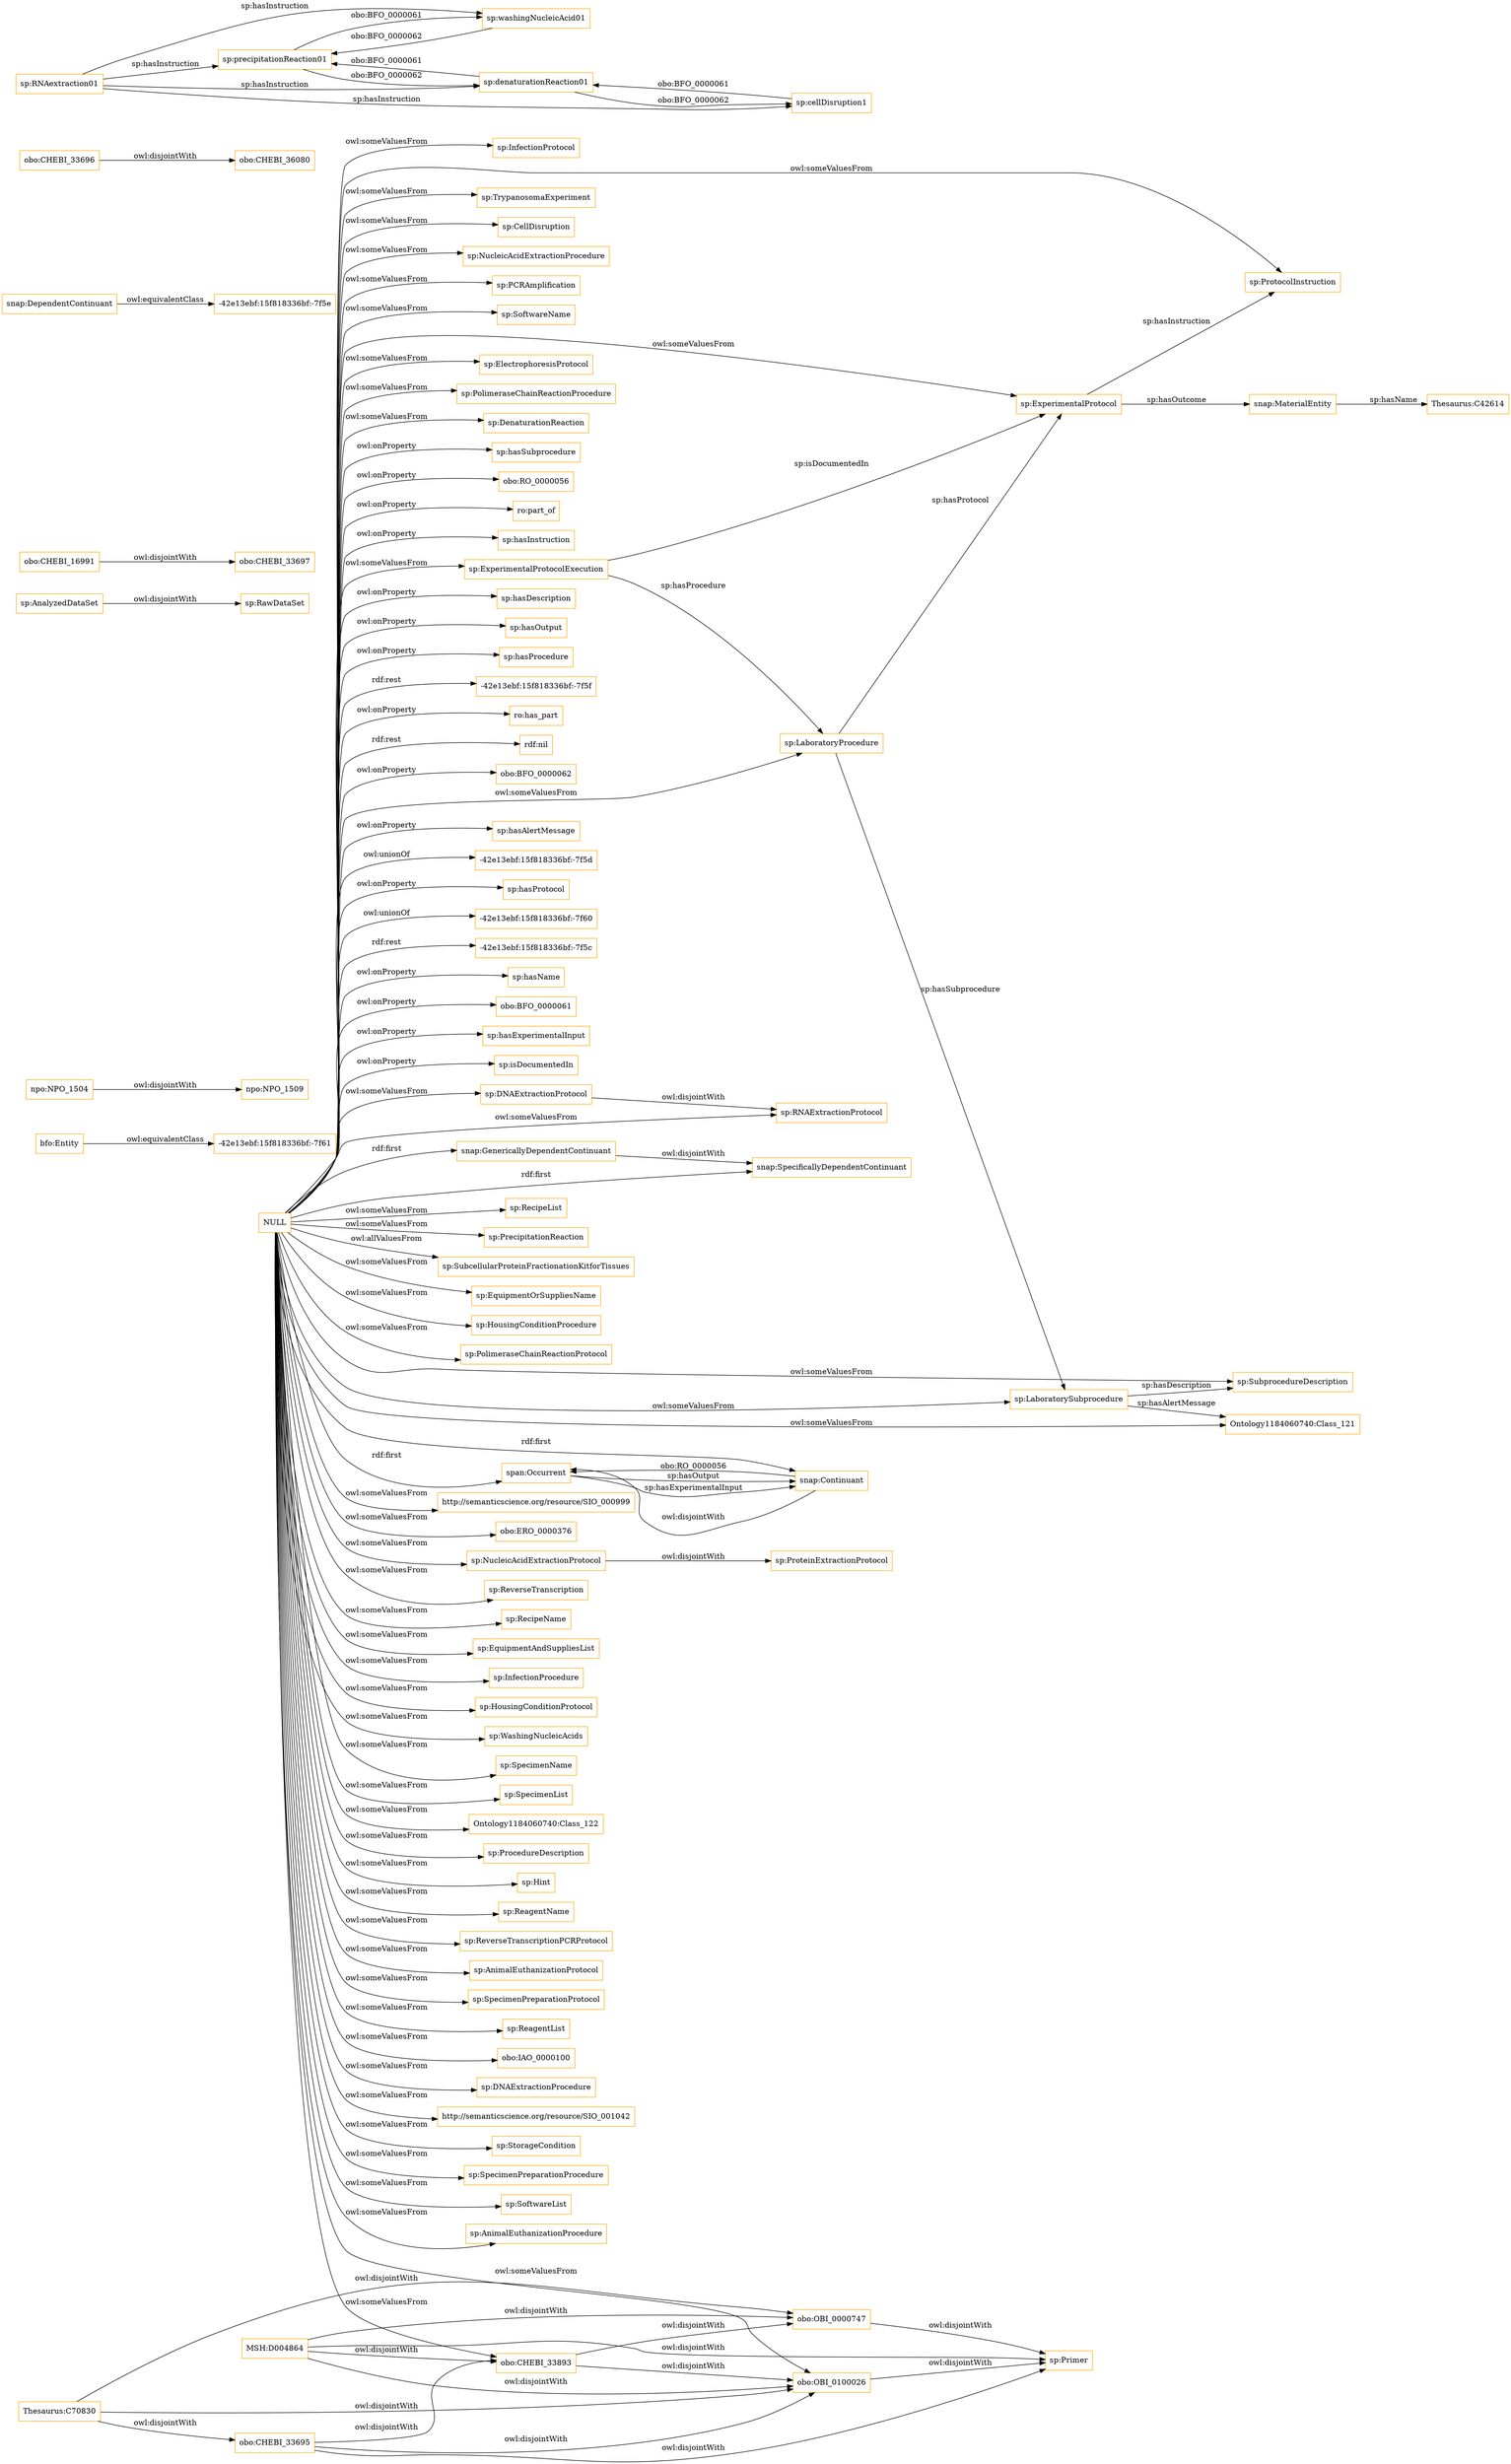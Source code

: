 digraph ar2dtool_diagram { 
rankdir=LR;
size="1501"
node [shape = rectangle, color="orange"]; "sp:LaboratoryProcedure" "sp:RecipeList" "sp:PrecipitationReaction" "bfo:Entity" "npo:NPO_1504" "sp:SubcellularProteinFractionationKitforTissues" "sp:EquipmentOrSuppliesName" "sp:HousingConditionProcedure" "Thesaurus:C70830" "sp:PolimeraseChainReactionProtocol" "sp:RNAExtractionProtocol" "sp:SubprocedureDescription" "sp:ProtocolInstruction" "sp:RawDataSet" "http://semanticscience.org/resource/SIO_000999" "obo:OBI_0000747" "obo:ERO_0000376" "obo:CHEBI_16991" "obo:CHEBI_33695" "span:Occurrent" "sp:ReverseTranscription" "Thesaurus:C42614" "sp:RecipeName" "sp:AnalyzedDataSet" "snap:MaterialEntity" "sp:EquipmentAndSuppliesList" "sp:InfectionProcedure" "sp:HousingConditionProtocol" "sp:WashingNucleicAcids" "obo:CHEBI_33697" "sp:SpecimenName" "-42e13ebf:15f818336bf:-7f5e" "sp:SpecimenList" "snap:Continuant" "sp:ExperimentalProtocolExecution" "MSH:D004864" "npo:NPO_1509" "Ontology1184060740:Class_122" "sp:ProcedureDescription" "sp:Hint" "sp:ReagentName" "sp:ReverseTranscriptionPCRProtocol" "sp:AnimalEuthanizationProtocol" "sp:SpecimenPreparationProtocol" "sp:ReagentList" "obo:IAO_0000100" "sp:DNAExtractionProcedure" "http://semanticscience.org/resource/SIO_001042" "sp:StorageCondition" "sp:SpecimenPreparationProcedure" "obo:CHEBI_36080" "sp:SoftwareList" "sp:ExperimentalProtocol" "sp:AnimalEuthanizationProcedure" "sp:InfectionProtocol" "sp:NucleicAcidExtractionProtocol" "sp:TrypanosomaExperiment" "obo:CHEBI_33696" "obo:CHEBI_33893" "sp:DNAExtractionProtocol" "snap:SpecificallyDependentContinuant" "Ontology1184060740:Class_121" "sp:CellDisruption" "snap:GenericallyDependentContinuant" "-42e13ebf:15f818336bf:-7f61" "sp:NucleicAcidExtractionProcedure" "obo:OBI_0100026" "sp:LaboratorySubprocedure" "sp:ProteinExtractionProtocol" "sp:PCRAmplification" "sp:Primer" "sp:SoftwareName" "snap:DependentContinuant" "sp:ElectrophoresisProtocol" "sp:PolimeraseChainReactionProcedure" "sp:DenaturationReaction" ; /*classes style*/
	"NULL" -> "sp:hasSubprocedure" [ label = "owl:onProperty" ];
	"NULL" -> "sp:EquipmentAndSuppliesList" [ label = "owl:someValuesFrom" ];
	"NULL" -> "sp:LaboratorySubprocedure" [ label = "owl:someValuesFrom" ];
	"NULL" -> "obo:RO_0000056" [ label = "owl:onProperty" ];
	"NULL" -> "sp:ReagentName" [ label = "owl:someValuesFrom" ];
	"NULL" -> "sp:EquipmentOrSuppliesName" [ label = "owl:someValuesFrom" ];
	"NULL" -> "sp:ProcedureDescription" [ label = "owl:someValuesFrom" ];
	"NULL" -> "sp:StorageCondition" [ label = "owl:someValuesFrom" ];
	"NULL" -> "sp:SubprocedureDescription" [ label = "owl:someValuesFrom" ];
	"NULL" -> "sp:ExperimentalProtocol" [ label = "owl:someValuesFrom" ];
	"NULL" -> "sp:CellDisruption" [ label = "owl:someValuesFrom" ];
	"NULL" -> "sp:ProtocolInstruction" [ label = "owl:someValuesFrom" ];
	"NULL" -> "sp:Hint" [ label = "owl:someValuesFrom" ];
	"NULL" -> "ro:part_of" [ label = "owl:onProperty" ];
	"NULL" -> "sp:DNAExtractionProcedure" [ label = "owl:someValuesFrom" ];
	"NULL" -> "sp:PCRAmplification" [ label = "owl:someValuesFrom" ];
	"NULL" -> "sp:hasInstruction" [ label = "owl:onProperty" ];
	"NULL" -> "span:Occurrent" [ label = "rdf:first" ];
	"NULL" -> "sp:hasDescription" [ label = "owl:onProperty" ];
	"NULL" -> "sp:InfectionProcedure" [ label = "owl:someValuesFrom" ];
	"NULL" -> "sp:ElectrophoresisProtocol" [ label = "owl:someValuesFrom" ];
	"NULL" -> "sp:AnimalEuthanizationProtocol" [ label = "owl:someValuesFrom" ];
	"NULL" -> "sp:hasOutput" [ label = "owl:onProperty" ];
	"NULL" -> "sp:hasProcedure" [ label = "owl:onProperty" ];
	"NULL" -> "Ontology1184060740:Class_122" [ label = "owl:someValuesFrom" ];
	"NULL" -> "sp:NucleicAcidExtractionProcedure" [ label = "owl:someValuesFrom" ];
	"NULL" -> "-42e13ebf:15f818336bf:-7f5f" [ label = "rdf:rest" ];
	"NULL" -> "sp:SoftwareList" [ label = "owl:someValuesFrom" ];
	"NULL" -> "sp:PrecipitationReaction" [ label = "owl:someValuesFrom" ];
	"NULL" -> "sp:SubcellularProteinFractionationKitforTissues" [ label = "owl:allValuesFrom" ];
	"NULL" -> "sp:AnimalEuthanizationProcedure" [ label = "owl:someValuesFrom" ];
	"NULL" -> "ro:has_part" [ label = "owl:onProperty" ];
	"NULL" -> "snap:SpecificallyDependentContinuant" [ label = "rdf:first" ];
	"NULL" -> "sp:RNAExtractionProtocol" [ label = "owl:someValuesFrom" ];
	"NULL" -> "sp:ReagentList" [ label = "owl:someValuesFrom" ];
	"NULL" -> "sp:NucleicAcidExtractionProtocol" [ label = "owl:someValuesFrom" ];
	"NULL" -> "snap:GenericallyDependentContinuant" [ label = "rdf:first" ];
	"NULL" -> "sp:HousingConditionProcedure" [ label = "owl:someValuesFrom" ];
	"NULL" -> "rdf:nil" [ label = "rdf:rest" ];
	"NULL" -> "obo:ERO_0000376" [ label = "owl:someValuesFrom" ];
	"NULL" -> "obo:BFO_0000062" [ label = "owl:onProperty" ];
	"NULL" -> "http://semanticscience.org/resource/SIO_001042" [ label = "owl:someValuesFrom" ];
	"NULL" -> "sp:DNAExtractionProtocol" [ label = "owl:someValuesFrom" ];
	"NULL" -> "sp:HousingConditionProtocol" [ label = "owl:someValuesFrom" ];
	"NULL" -> "sp:RecipeList" [ label = "owl:someValuesFrom" ];
	"NULL" -> "sp:ReverseTranscriptionPCRProtocol" [ label = "owl:someValuesFrom" ];
	"NULL" -> "sp:InfectionProtocol" [ label = "owl:someValuesFrom" ];
	"NULL" -> "sp:WashingNucleicAcids" [ label = "owl:someValuesFrom" ];
	"NULL" -> "http://semanticscience.org/resource/SIO_000999" [ label = "owl:someValuesFrom" ];
	"NULL" -> "sp:TrypanosomaExperiment" [ label = "owl:someValuesFrom" ];
	"NULL" -> "sp:SoftwareName" [ label = "owl:someValuesFrom" ];
	"NULL" -> "sp:hasAlertMessage" [ label = "owl:onProperty" ];
	"NULL" -> "obo:OBI_0100026" [ label = "owl:someValuesFrom" ];
	"NULL" -> "sp:ExperimentalProtocolExecution" [ label = "owl:someValuesFrom" ];
	"NULL" -> "sp:SpecimenName" [ label = "owl:someValuesFrom" ];
	"NULL" -> "sp:SpecimenPreparationProtocol" [ label = "owl:someValuesFrom" ];
	"NULL" -> "sp:SpecimenList" [ label = "owl:someValuesFrom" ];
	"NULL" -> "sp:DenaturationReaction" [ label = "owl:someValuesFrom" ];
	"NULL" -> "sp:LaboratoryProcedure" [ label = "owl:someValuesFrom" ];
	"NULL" -> "-42e13ebf:15f818336bf:-7f5d" [ label = "owl:unionOf" ];
	"NULL" -> "sp:hasProtocol" [ label = "owl:onProperty" ];
	"NULL" -> "obo:IAO_0000100" [ label = "owl:someValuesFrom" ];
	"NULL" -> "-42e13ebf:15f818336bf:-7f60" [ label = "owl:unionOf" ];
	"NULL" -> "Ontology1184060740:Class_121" [ label = "owl:someValuesFrom" ];
	"NULL" -> "-42e13ebf:15f818336bf:-7f5c" [ label = "rdf:rest" ];
	"NULL" -> "sp:hasName" [ label = "owl:onProperty" ];
	"NULL" -> "sp:ReverseTranscription" [ label = "owl:someValuesFrom" ];
	"NULL" -> "obo:BFO_0000061" [ label = "owl:onProperty" ];
	"NULL" -> "obo:CHEBI_33893" [ label = "owl:someValuesFrom" ];
	"NULL" -> "sp:hasExperimentalInput" [ label = "owl:onProperty" ];
	"NULL" -> "snap:Continuant" [ label = "rdf:first" ];
	"NULL" -> "sp:SpecimenPreparationProcedure" [ label = "owl:someValuesFrom" ];
	"NULL" -> "sp:PolimeraseChainReactionProtocol" [ label = "owl:someValuesFrom" ];
	"NULL" -> "sp:isDocumentedIn" [ label = "owl:onProperty" ];
	"NULL" -> "sp:RecipeName" [ label = "owl:someValuesFrom" ];
	"NULL" -> "sp:PolimeraseChainReactionProcedure" [ label = "owl:someValuesFrom" ];
	"Thesaurus:C70830" -> "obo:OBI_0100026" [ label = "owl:disjointWith" ];
	"Thesaurus:C70830" -> "obo:OBI_0000747" [ label = "owl:disjointWith" ];
	"Thesaurus:C70830" -> "obo:CHEBI_33695" [ label = "owl:disjointWith" ];
	"obo:CHEBI_33695" -> "sp:Primer" [ label = "owl:disjointWith" ];
	"obo:CHEBI_33695" -> "obo:OBI_0100026" [ label = "owl:disjointWith" ];
	"obo:CHEBI_33695" -> "obo:CHEBI_33893" [ label = "owl:disjointWith" ];
	"sp:AnalyzedDataSet" -> "sp:RawDataSet" [ label = "owl:disjointWith" ];
	"obo:CHEBI_33893" -> "obo:OBI_0100026" [ label = "owl:disjointWith" ];
	"obo:CHEBI_33893" -> "obo:OBI_0000747" [ label = "owl:disjointWith" ];
	"sp:DNAExtractionProtocol" -> "sp:RNAExtractionProtocol" [ label = "owl:disjointWith" ];
	"sp:precipitationReaction01" -> "sp:denaturationReaction01" [ label = "obo:BFO_0000062" ];
	"sp:precipitationReaction01" -> "sp:washingNucleicAcid01" [ label = "obo:BFO_0000061" ];
	"sp:NucleicAcidExtractionProtocol" -> "sp:ProteinExtractionProtocol" [ label = "owl:disjointWith" ];
	"sp:washingNucleicAcid01" -> "sp:precipitationReaction01" [ label = "obo:BFO_0000062" ];
	"MSH:D004864" -> "sp:Primer" [ label = "owl:disjointWith" ];
	"MSH:D004864" -> "obo:OBI_0100026" [ label = "owl:disjointWith" ];
	"MSH:D004864" -> "obo:CHEBI_33893" [ label = "owl:disjointWith" ];
	"MSH:D004864" -> "obo:OBI_0000747" [ label = "owl:disjointWith" ];
	"snap:GenericallyDependentContinuant" -> "snap:SpecificallyDependentContinuant" [ label = "owl:disjointWith" ];
	"snap:DependentContinuant" -> "-42e13ebf:15f818336bf:-7f5e" [ label = "owl:equivalentClass" ];
	"sp:cellDisruption1" -> "sp:denaturationReaction01" [ label = "obo:BFO_0000061" ];
	"sp:denaturationReaction01" -> "sp:cellDisruption1" [ label = "obo:BFO_0000062" ];
	"sp:denaturationReaction01" -> "sp:precipitationReaction01" [ label = "obo:BFO_0000061" ];
	"obo:OBI_0100026" -> "sp:Primer" [ label = "owl:disjointWith" ];
	"bfo:Entity" -> "-42e13ebf:15f818336bf:-7f61" [ label = "owl:equivalentClass" ];
	"obo:OBI_0000747" -> "sp:Primer" [ label = "owl:disjointWith" ];
	"npo:NPO_1504" -> "npo:NPO_1509" [ label = "owl:disjointWith" ];
	"snap:Continuant" -> "span:Occurrent" [ label = "owl:disjointWith" ];
	"sp:RNAextraction01" -> "sp:washingNucleicAcid01" [ label = "sp:hasInstruction" ];
	"sp:RNAextraction01" -> "sp:precipitationReaction01" [ label = "sp:hasInstruction" ];
	"sp:RNAextraction01" -> "sp:denaturationReaction01" [ label = "sp:hasInstruction" ];
	"sp:RNAextraction01" -> "sp:cellDisruption1" [ label = "sp:hasInstruction" ];
	"obo:CHEBI_33696" -> "obo:CHEBI_36080" [ label = "owl:disjointWith" ];
	"obo:CHEBI_16991" -> "obo:CHEBI_33697" [ label = "owl:disjointWith" ];
	"sp:LaboratoryProcedure" -> "sp:LaboratorySubprocedure" [ label = "sp:hasSubprocedure" ];
	"span:Occurrent" -> "snap:Continuant" [ label = "sp:hasOutput" ];
	"snap:MaterialEntity" -> "Thesaurus:C42614" [ label = "sp:hasName" ];
	"sp:LaboratoryProcedure" -> "sp:ExperimentalProtocol" [ label = "sp:hasProtocol" ];
	"sp:ExperimentalProtocol" -> "sp:ProtocolInstruction" [ label = "sp:hasInstruction" ];
	"sp:ExperimentalProtocolExecution" -> "sp:LaboratoryProcedure" [ label = "sp:hasProcedure" ];
	"sp:LaboratorySubprocedure" -> "Ontology1184060740:Class_121" [ label = "sp:hasAlertMessage" ];
	"span:Occurrent" -> "snap:Continuant" [ label = "sp:hasExperimentalInput" ];
	"sp:ExperimentalProtocolExecution" -> "sp:ExperimentalProtocol" [ label = "sp:isDocumentedIn" ];
	"snap:Continuant" -> "span:Occurrent" [ label = "obo:RO_0000056" ];
	"sp:ExperimentalProtocol" -> "snap:MaterialEntity" [ label = "sp:hasOutcome" ];
	"sp:LaboratorySubprocedure" -> "sp:SubprocedureDescription" [ label = "sp:hasDescription" ];

}
